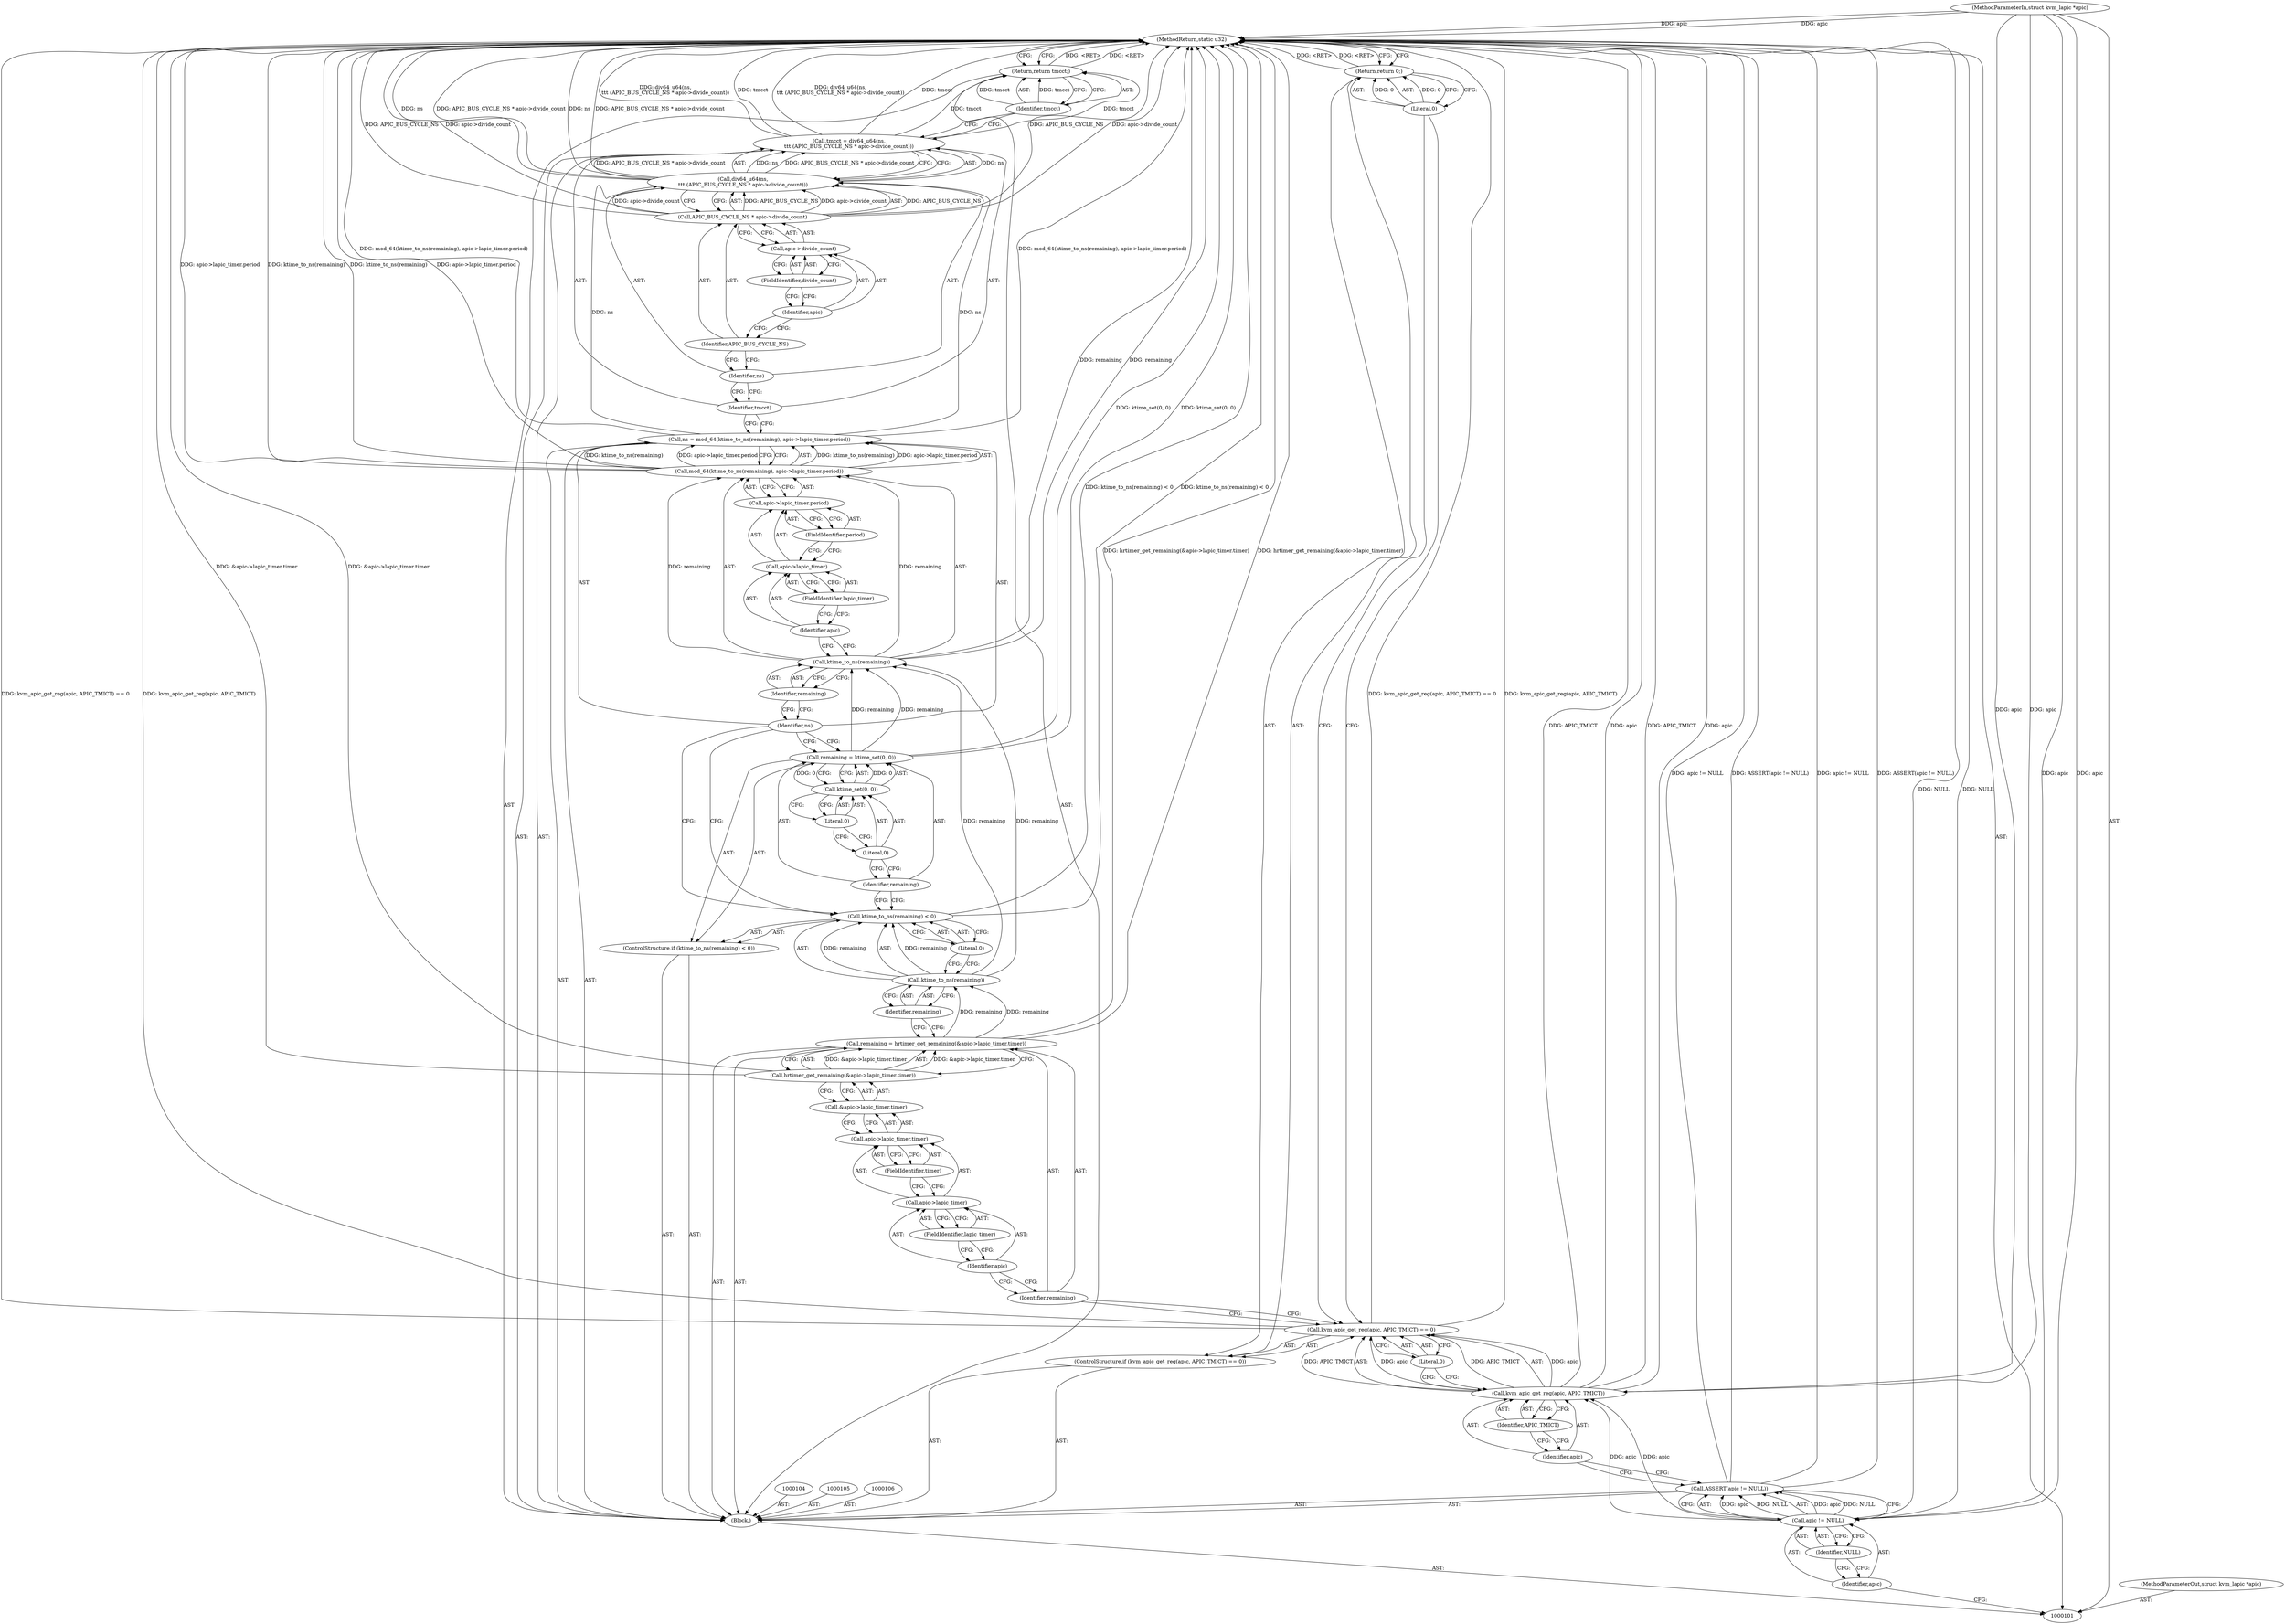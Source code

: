 digraph "1_linux_b963a22e6d1a266a67e9eecc88134713fd54775c" {
"1000159" [label="(MethodReturn,static u32)"];
"1000102" [label="(MethodParameterIn,struct kvm_lapic *apic)"];
"1000240" [label="(MethodParameterOut,struct kvm_lapic *apic)"];
"1000111" [label="(ControlStructure,if (kvm_apic_get_reg(apic, APIC_TMICT) == 0))"];
"1000114" [label="(Identifier,apic)"];
"1000115" [label="(Identifier,APIC_TMICT)"];
"1000116" [label="(Literal,0)"];
"1000112" [label="(Call,kvm_apic_get_reg(apic, APIC_TMICT) == 0)"];
"1000113" [label="(Call,kvm_apic_get_reg(apic, APIC_TMICT))"];
"1000118" [label="(Literal,0)"];
"1000117" [label="(Return,return 0;)"];
"1000121" [label="(Call,hrtimer_get_remaining(&apic->lapic_timer.timer))"];
"1000119" [label="(Call,remaining = hrtimer_get_remaining(&apic->lapic_timer.timer))"];
"1000120" [label="(Identifier,remaining)"];
"1000122" [label="(Call,&apic->lapic_timer.timer)"];
"1000123" [label="(Call,apic->lapic_timer.timer)"];
"1000124" [label="(Call,apic->lapic_timer)"];
"1000125" [label="(Identifier,apic)"];
"1000126" [label="(FieldIdentifier,lapic_timer)"];
"1000127" [label="(FieldIdentifier,timer)"];
"1000128" [label="(ControlStructure,if (ktime_to_ns(remaining) < 0))"];
"1000131" [label="(Identifier,remaining)"];
"1000132" [label="(Literal,0)"];
"1000129" [label="(Call,ktime_to_ns(remaining) < 0)"];
"1000130" [label="(Call,ktime_to_ns(remaining))"];
"1000135" [label="(Call,ktime_set(0, 0))"];
"1000133" [label="(Call,remaining = ktime_set(0, 0))"];
"1000134" [label="(Identifier,remaining)"];
"1000136" [label="(Literal,0)"];
"1000137" [label="(Literal,0)"];
"1000138" [label="(Call,ns = mod_64(ktime_to_ns(remaining), apic->lapic_timer.period))"];
"1000139" [label="(Identifier,ns)"];
"1000141" [label="(Call,ktime_to_ns(remaining))"];
"1000142" [label="(Identifier,remaining)"];
"1000143" [label="(Call,apic->lapic_timer.period)"];
"1000144" [label="(Call,apic->lapic_timer)"];
"1000145" [label="(Identifier,apic)"];
"1000146" [label="(FieldIdentifier,lapic_timer)"];
"1000147" [label="(FieldIdentifier,period)"];
"1000140" [label="(Call,mod_64(ktime_to_ns(remaining), apic->lapic_timer.period))"];
"1000148" [label="(Call,tmcct = div64_u64(ns,\n\t\t\t (APIC_BUS_CYCLE_NS * apic->divide_count)))"];
"1000149" [label="(Identifier,tmcct)"];
"1000151" [label="(Identifier,ns)"];
"1000150" [label="(Call,div64_u64(ns,\n\t\t\t (APIC_BUS_CYCLE_NS * apic->divide_count)))"];
"1000154" [label="(Call,apic->divide_count)"];
"1000155" [label="(Identifier,apic)"];
"1000156" [label="(FieldIdentifier,divide_count)"];
"1000152" [label="(Call,APIC_BUS_CYCLE_NS * apic->divide_count)"];
"1000153" [label="(Identifier,APIC_BUS_CYCLE_NS)"];
"1000103" [label="(Block,)"];
"1000157" [label="(Return,return tmcct;)"];
"1000158" [label="(Identifier,tmcct)"];
"1000110" [label="(Identifier,NULL)"];
"1000107" [label="(Call,ASSERT(apic != NULL))"];
"1000108" [label="(Call,apic != NULL)"];
"1000109" [label="(Identifier,apic)"];
"1000159" -> "1000101"  [label="AST: "];
"1000159" -> "1000117"  [label="CFG: "];
"1000159" -> "1000157"  [label="CFG: "];
"1000117" -> "1000159"  [label="DDG: <RET>"];
"1000141" -> "1000159"  [label="DDG: remaining"];
"1000107" -> "1000159"  [label="DDG: apic != NULL"];
"1000107" -> "1000159"  [label="DDG: ASSERT(apic != NULL)"];
"1000113" -> "1000159"  [label="DDG: apic"];
"1000113" -> "1000159"  [label="DDG: APIC_TMICT"];
"1000140" -> "1000159"  [label="DDG: ktime_to_ns(remaining)"];
"1000140" -> "1000159"  [label="DDG: apic->lapic_timer.period"];
"1000129" -> "1000159"  [label="DDG: ktime_to_ns(remaining) < 0"];
"1000152" -> "1000159"  [label="DDG: APIC_BUS_CYCLE_NS"];
"1000152" -> "1000159"  [label="DDG: apic->divide_count"];
"1000148" -> "1000159"  [label="DDG: div64_u64(ns,\n\t\t\t (APIC_BUS_CYCLE_NS * apic->divide_count))"];
"1000148" -> "1000159"  [label="DDG: tmcct"];
"1000150" -> "1000159"  [label="DDG: ns"];
"1000150" -> "1000159"  [label="DDG: APIC_BUS_CYCLE_NS * apic->divide_count"];
"1000138" -> "1000159"  [label="DDG: mod_64(ktime_to_ns(remaining), apic->lapic_timer.period)"];
"1000119" -> "1000159"  [label="DDG: hrtimer_get_remaining(&apic->lapic_timer.timer)"];
"1000102" -> "1000159"  [label="DDG: apic"];
"1000112" -> "1000159"  [label="DDG: kvm_apic_get_reg(apic, APIC_TMICT) == 0"];
"1000112" -> "1000159"  [label="DDG: kvm_apic_get_reg(apic, APIC_TMICT)"];
"1000133" -> "1000159"  [label="DDG: ktime_set(0, 0)"];
"1000108" -> "1000159"  [label="DDG: NULL"];
"1000121" -> "1000159"  [label="DDG: &apic->lapic_timer.timer"];
"1000157" -> "1000159"  [label="DDG: <RET>"];
"1000102" -> "1000101"  [label="AST: "];
"1000102" -> "1000159"  [label="DDG: apic"];
"1000102" -> "1000108"  [label="DDG: apic"];
"1000102" -> "1000113"  [label="DDG: apic"];
"1000240" -> "1000101"  [label="AST: "];
"1000111" -> "1000103"  [label="AST: "];
"1000112" -> "1000111"  [label="AST: "];
"1000117" -> "1000111"  [label="AST: "];
"1000114" -> "1000113"  [label="AST: "];
"1000114" -> "1000107"  [label="CFG: "];
"1000115" -> "1000114"  [label="CFG: "];
"1000115" -> "1000113"  [label="AST: "];
"1000115" -> "1000114"  [label="CFG: "];
"1000113" -> "1000115"  [label="CFG: "];
"1000116" -> "1000112"  [label="AST: "];
"1000116" -> "1000113"  [label="CFG: "];
"1000112" -> "1000116"  [label="CFG: "];
"1000112" -> "1000111"  [label="AST: "];
"1000112" -> "1000116"  [label="CFG: "];
"1000113" -> "1000112"  [label="AST: "];
"1000116" -> "1000112"  [label="AST: "];
"1000118" -> "1000112"  [label="CFG: "];
"1000120" -> "1000112"  [label="CFG: "];
"1000112" -> "1000159"  [label="DDG: kvm_apic_get_reg(apic, APIC_TMICT) == 0"];
"1000112" -> "1000159"  [label="DDG: kvm_apic_get_reg(apic, APIC_TMICT)"];
"1000113" -> "1000112"  [label="DDG: apic"];
"1000113" -> "1000112"  [label="DDG: APIC_TMICT"];
"1000113" -> "1000112"  [label="AST: "];
"1000113" -> "1000115"  [label="CFG: "];
"1000114" -> "1000113"  [label="AST: "];
"1000115" -> "1000113"  [label="AST: "];
"1000116" -> "1000113"  [label="CFG: "];
"1000113" -> "1000159"  [label="DDG: apic"];
"1000113" -> "1000159"  [label="DDG: APIC_TMICT"];
"1000113" -> "1000112"  [label="DDG: apic"];
"1000113" -> "1000112"  [label="DDG: APIC_TMICT"];
"1000108" -> "1000113"  [label="DDG: apic"];
"1000102" -> "1000113"  [label="DDG: apic"];
"1000118" -> "1000117"  [label="AST: "];
"1000118" -> "1000112"  [label="CFG: "];
"1000117" -> "1000118"  [label="CFG: "];
"1000118" -> "1000117"  [label="DDG: 0"];
"1000117" -> "1000111"  [label="AST: "];
"1000117" -> "1000118"  [label="CFG: "];
"1000118" -> "1000117"  [label="AST: "];
"1000159" -> "1000117"  [label="CFG: "];
"1000117" -> "1000159"  [label="DDG: <RET>"];
"1000118" -> "1000117"  [label="DDG: 0"];
"1000121" -> "1000119"  [label="AST: "];
"1000121" -> "1000122"  [label="CFG: "];
"1000122" -> "1000121"  [label="AST: "];
"1000119" -> "1000121"  [label="CFG: "];
"1000121" -> "1000159"  [label="DDG: &apic->lapic_timer.timer"];
"1000121" -> "1000119"  [label="DDG: &apic->lapic_timer.timer"];
"1000119" -> "1000103"  [label="AST: "];
"1000119" -> "1000121"  [label="CFG: "];
"1000120" -> "1000119"  [label="AST: "];
"1000121" -> "1000119"  [label="AST: "];
"1000131" -> "1000119"  [label="CFG: "];
"1000119" -> "1000159"  [label="DDG: hrtimer_get_remaining(&apic->lapic_timer.timer)"];
"1000121" -> "1000119"  [label="DDG: &apic->lapic_timer.timer"];
"1000119" -> "1000130"  [label="DDG: remaining"];
"1000120" -> "1000119"  [label="AST: "];
"1000120" -> "1000112"  [label="CFG: "];
"1000125" -> "1000120"  [label="CFG: "];
"1000122" -> "1000121"  [label="AST: "];
"1000122" -> "1000123"  [label="CFG: "];
"1000123" -> "1000122"  [label="AST: "];
"1000121" -> "1000122"  [label="CFG: "];
"1000123" -> "1000122"  [label="AST: "];
"1000123" -> "1000127"  [label="CFG: "];
"1000124" -> "1000123"  [label="AST: "];
"1000127" -> "1000123"  [label="AST: "];
"1000122" -> "1000123"  [label="CFG: "];
"1000124" -> "1000123"  [label="AST: "];
"1000124" -> "1000126"  [label="CFG: "];
"1000125" -> "1000124"  [label="AST: "];
"1000126" -> "1000124"  [label="AST: "];
"1000127" -> "1000124"  [label="CFG: "];
"1000125" -> "1000124"  [label="AST: "];
"1000125" -> "1000120"  [label="CFG: "];
"1000126" -> "1000125"  [label="CFG: "];
"1000126" -> "1000124"  [label="AST: "];
"1000126" -> "1000125"  [label="CFG: "];
"1000124" -> "1000126"  [label="CFG: "];
"1000127" -> "1000123"  [label="AST: "];
"1000127" -> "1000124"  [label="CFG: "];
"1000123" -> "1000127"  [label="CFG: "];
"1000128" -> "1000103"  [label="AST: "];
"1000129" -> "1000128"  [label="AST: "];
"1000133" -> "1000128"  [label="AST: "];
"1000131" -> "1000130"  [label="AST: "];
"1000131" -> "1000119"  [label="CFG: "];
"1000130" -> "1000131"  [label="CFG: "];
"1000132" -> "1000129"  [label="AST: "];
"1000132" -> "1000130"  [label="CFG: "];
"1000129" -> "1000132"  [label="CFG: "];
"1000129" -> "1000128"  [label="AST: "];
"1000129" -> "1000132"  [label="CFG: "];
"1000130" -> "1000129"  [label="AST: "];
"1000132" -> "1000129"  [label="AST: "];
"1000134" -> "1000129"  [label="CFG: "];
"1000139" -> "1000129"  [label="CFG: "];
"1000129" -> "1000159"  [label="DDG: ktime_to_ns(remaining) < 0"];
"1000130" -> "1000129"  [label="DDG: remaining"];
"1000130" -> "1000129"  [label="AST: "];
"1000130" -> "1000131"  [label="CFG: "];
"1000131" -> "1000130"  [label="AST: "];
"1000132" -> "1000130"  [label="CFG: "];
"1000130" -> "1000129"  [label="DDG: remaining"];
"1000119" -> "1000130"  [label="DDG: remaining"];
"1000130" -> "1000141"  [label="DDG: remaining"];
"1000135" -> "1000133"  [label="AST: "];
"1000135" -> "1000137"  [label="CFG: "];
"1000136" -> "1000135"  [label="AST: "];
"1000137" -> "1000135"  [label="AST: "];
"1000133" -> "1000135"  [label="CFG: "];
"1000135" -> "1000133"  [label="DDG: 0"];
"1000133" -> "1000128"  [label="AST: "];
"1000133" -> "1000135"  [label="CFG: "];
"1000134" -> "1000133"  [label="AST: "];
"1000135" -> "1000133"  [label="AST: "];
"1000139" -> "1000133"  [label="CFG: "];
"1000133" -> "1000159"  [label="DDG: ktime_set(0, 0)"];
"1000135" -> "1000133"  [label="DDG: 0"];
"1000133" -> "1000141"  [label="DDG: remaining"];
"1000134" -> "1000133"  [label="AST: "];
"1000134" -> "1000129"  [label="CFG: "];
"1000136" -> "1000134"  [label="CFG: "];
"1000136" -> "1000135"  [label="AST: "];
"1000136" -> "1000134"  [label="CFG: "];
"1000137" -> "1000136"  [label="CFG: "];
"1000137" -> "1000135"  [label="AST: "];
"1000137" -> "1000136"  [label="CFG: "];
"1000135" -> "1000137"  [label="CFG: "];
"1000138" -> "1000103"  [label="AST: "];
"1000138" -> "1000140"  [label="CFG: "];
"1000139" -> "1000138"  [label="AST: "];
"1000140" -> "1000138"  [label="AST: "];
"1000149" -> "1000138"  [label="CFG: "];
"1000138" -> "1000159"  [label="DDG: mod_64(ktime_to_ns(remaining), apic->lapic_timer.period)"];
"1000140" -> "1000138"  [label="DDG: ktime_to_ns(remaining)"];
"1000140" -> "1000138"  [label="DDG: apic->lapic_timer.period"];
"1000138" -> "1000150"  [label="DDG: ns"];
"1000139" -> "1000138"  [label="AST: "];
"1000139" -> "1000133"  [label="CFG: "];
"1000139" -> "1000129"  [label="CFG: "];
"1000142" -> "1000139"  [label="CFG: "];
"1000141" -> "1000140"  [label="AST: "];
"1000141" -> "1000142"  [label="CFG: "];
"1000142" -> "1000141"  [label="AST: "];
"1000145" -> "1000141"  [label="CFG: "];
"1000141" -> "1000159"  [label="DDG: remaining"];
"1000141" -> "1000140"  [label="DDG: remaining"];
"1000133" -> "1000141"  [label="DDG: remaining"];
"1000130" -> "1000141"  [label="DDG: remaining"];
"1000142" -> "1000141"  [label="AST: "];
"1000142" -> "1000139"  [label="CFG: "];
"1000141" -> "1000142"  [label="CFG: "];
"1000143" -> "1000140"  [label="AST: "];
"1000143" -> "1000147"  [label="CFG: "];
"1000144" -> "1000143"  [label="AST: "];
"1000147" -> "1000143"  [label="AST: "];
"1000140" -> "1000143"  [label="CFG: "];
"1000144" -> "1000143"  [label="AST: "];
"1000144" -> "1000146"  [label="CFG: "];
"1000145" -> "1000144"  [label="AST: "];
"1000146" -> "1000144"  [label="AST: "];
"1000147" -> "1000144"  [label="CFG: "];
"1000145" -> "1000144"  [label="AST: "];
"1000145" -> "1000141"  [label="CFG: "];
"1000146" -> "1000145"  [label="CFG: "];
"1000146" -> "1000144"  [label="AST: "];
"1000146" -> "1000145"  [label="CFG: "];
"1000144" -> "1000146"  [label="CFG: "];
"1000147" -> "1000143"  [label="AST: "];
"1000147" -> "1000144"  [label="CFG: "];
"1000143" -> "1000147"  [label="CFG: "];
"1000140" -> "1000138"  [label="AST: "];
"1000140" -> "1000143"  [label="CFG: "];
"1000141" -> "1000140"  [label="AST: "];
"1000143" -> "1000140"  [label="AST: "];
"1000138" -> "1000140"  [label="CFG: "];
"1000140" -> "1000159"  [label="DDG: ktime_to_ns(remaining)"];
"1000140" -> "1000159"  [label="DDG: apic->lapic_timer.period"];
"1000140" -> "1000138"  [label="DDG: ktime_to_ns(remaining)"];
"1000140" -> "1000138"  [label="DDG: apic->lapic_timer.period"];
"1000141" -> "1000140"  [label="DDG: remaining"];
"1000148" -> "1000103"  [label="AST: "];
"1000148" -> "1000150"  [label="CFG: "];
"1000149" -> "1000148"  [label="AST: "];
"1000150" -> "1000148"  [label="AST: "];
"1000158" -> "1000148"  [label="CFG: "];
"1000148" -> "1000159"  [label="DDG: div64_u64(ns,\n\t\t\t (APIC_BUS_CYCLE_NS * apic->divide_count))"];
"1000148" -> "1000159"  [label="DDG: tmcct"];
"1000150" -> "1000148"  [label="DDG: ns"];
"1000150" -> "1000148"  [label="DDG: APIC_BUS_CYCLE_NS * apic->divide_count"];
"1000148" -> "1000157"  [label="DDG: tmcct"];
"1000149" -> "1000148"  [label="AST: "];
"1000149" -> "1000138"  [label="CFG: "];
"1000151" -> "1000149"  [label="CFG: "];
"1000151" -> "1000150"  [label="AST: "];
"1000151" -> "1000149"  [label="CFG: "];
"1000153" -> "1000151"  [label="CFG: "];
"1000150" -> "1000148"  [label="AST: "];
"1000150" -> "1000152"  [label="CFG: "];
"1000151" -> "1000150"  [label="AST: "];
"1000152" -> "1000150"  [label="AST: "];
"1000148" -> "1000150"  [label="CFG: "];
"1000150" -> "1000159"  [label="DDG: ns"];
"1000150" -> "1000159"  [label="DDG: APIC_BUS_CYCLE_NS * apic->divide_count"];
"1000150" -> "1000148"  [label="DDG: ns"];
"1000150" -> "1000148"  [label="DDG: APIC_BUS_CYCLE_NS * apic->divide_count"];
"1000138" -> "1000150"  [label="DDG: ns"];
"1000152" -> "1000150"  [label="DDG: APIC_BUS_CYCLE_NS"];
"1000152" -> "1000150"  [label="DDG: apic->divide_count"];
"1000154" -> "1000152"  [label="AST: "];
"1000154" -> "1000156"  [label="CFG: "];
"1000155" -> "1000154"  [label="AST: "];
"1000156" -> "1000154"  [label="AST: "];
"1000152" -> "1000154"  [label="CFG: "];
"1000155" -> "1000154"  [label="AST: "];
"1000155" -> "1000153"  [label="CFG: "];
"1000156" -> "1000155"  [label="CFG: "];
"1000156" -> "1000154"  [label="AST: "];
"1000156" -> "1000155"  [label="CFG: "];
"1000154" -> "1000156"  [label="CFG: "];
"1000152" -> "1000150"  [label="AST: "];
"1000152" -> "1000154"  [label="CFG: "];
"1000153" -> "1000152"  [label="AST: "];
"1000154" -> "1000152"  [label="AST: "];
"1000150" -> "1000152"  [label="CFG: "];
"1000152" -> "1000159"  [label="DDG: APIC_BUS_CYCLE_NS"];
"1000152" -> "1000159"  [label="DDG: apic->divide_count"];
"1000152" -> "1000150"  [label="DDG: APIC_BUS_CYCLE_NS"];
"1000152" -> "1000150"  [label="DDG: apic->divide_count"];
"1000153" -> "1000152"  [label="AST: "];
"1000153" -> "1000151"  [label="CFG: "];
"1000155" -> "1000153"  [label="CFG: "];
"1000103" -> "1000101"  [label="AST: "];
"1000104" -> "1000103"  [label="AST: "];
"1000105" -> "1000103"  [label="AST: "];
"1000106" -> "1000103"  [label="AST: "];
"1000107" -> "1000103"  [label="AST: "];
"1000111" -> "1000103"  [label="AST: "];
"1000119" -> "1000103"  [label="AST: "];
"1000128" -> "1000103"  [label="AST: "];
"1000138" -> "1000103"  [label="AST: "];
"1000148" -> "1000103"  [label="AST: "];
"1000157" -> "1000103"  [label="AST: "];
"1000157" -> "1000103"  [label="AST: "];
"1000157" -> "1000158"  [label="CFG: "];
"1000158" -> "1000157"  [label="AST: "];
"1000159" -> "1000157"  [label="CFG: "];
"1000157" -> "1000159"  [label="DDG: <RET>"];
"1000158" -> "1000157"  [label="DDG: tmcct"];
"1000148" -> "1000157"  [label="DDG: tmcct"];
"1000158" -> "1000157"  [label="AST: "];
"1000158" -> "1000148"  [label="CFG: "];
"1000157" -> "1000158"  [label="CFG: "];
"1000158" -> "1000157"  [label="DDG: tmcct"];
"1000110" -> "1000108"  [label="AST: "];
"1000110" -> "1000109"  [label="CFG: "];
"1000108" -> "1000110"  [label="CFG: "];
"1000107" -> "1000103"  [label="AST: "];
"1000107" -> "1000108"  [label="CFG: "];
"1000108" -> "1000107"  [label="AST: "];
"1000114" -> "1000107"  [label="CFG: "];
"1000107" -> "1000159"  [label="DDG: apic != NULL"];
"1000107" -> "1000159"  [label="DDG: ASSERT(apic != NULL)"];
"1000108" -> "1000107"  [label="DDG: apic"];
"1000108" -> "1000107"  [label="DDG: NULL"];
"1000108" -> "1000107"  [label="AST: "];
"1000108" -> "1000110"  [label="CFG: "];
"1000109" -> "1000108"  [label="AST: "];
"1000110" -> "1000108"  [label="AST: "];
"1000107" -> "1000108"  [label="CFG: "];
"1000108" -> "1000159"  [label="DDG: NULL"];
"1000108" -> "1000107"  [label="DDG: apic"];
"1000108" -> "1000107"  [label="DDG: NULL"];
"1000102" -> "1000108"  [label="DDG: apic"];
"1000108" -> "1000113"  [label="DDG: apic"];
"1000109" -> "1000108"  [label="AST: "];
"1000109" -> "1000101"  [label="CFG: "];
"1000110" -> "1000109"  [label="CFG: "];
}
